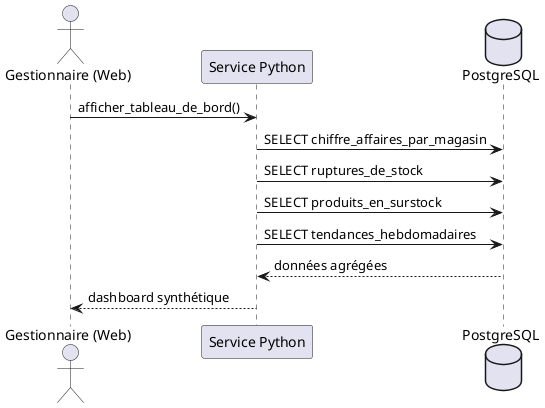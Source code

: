 @startuml Tableau_de_bord_performances

actor "Gestionnaire (Web)" as Gestionnaire
participant "Service Python" as Service
database "PostgreSQL" as DB

Gestionnaire -> Service : afficher_tableau_de_bord()
Service -> DB : SELECT chiffre_affaires_par_magasin
Service -> DB : SELECT ruptures_de_stock
Service -> DB : SELECT produits_en_surstock
Service -> DB : SELECT tendances_hebdomadaires
DB --> Service : données agrégées
Service --> Gestionnaire : dashboard synthétique

@enduml

